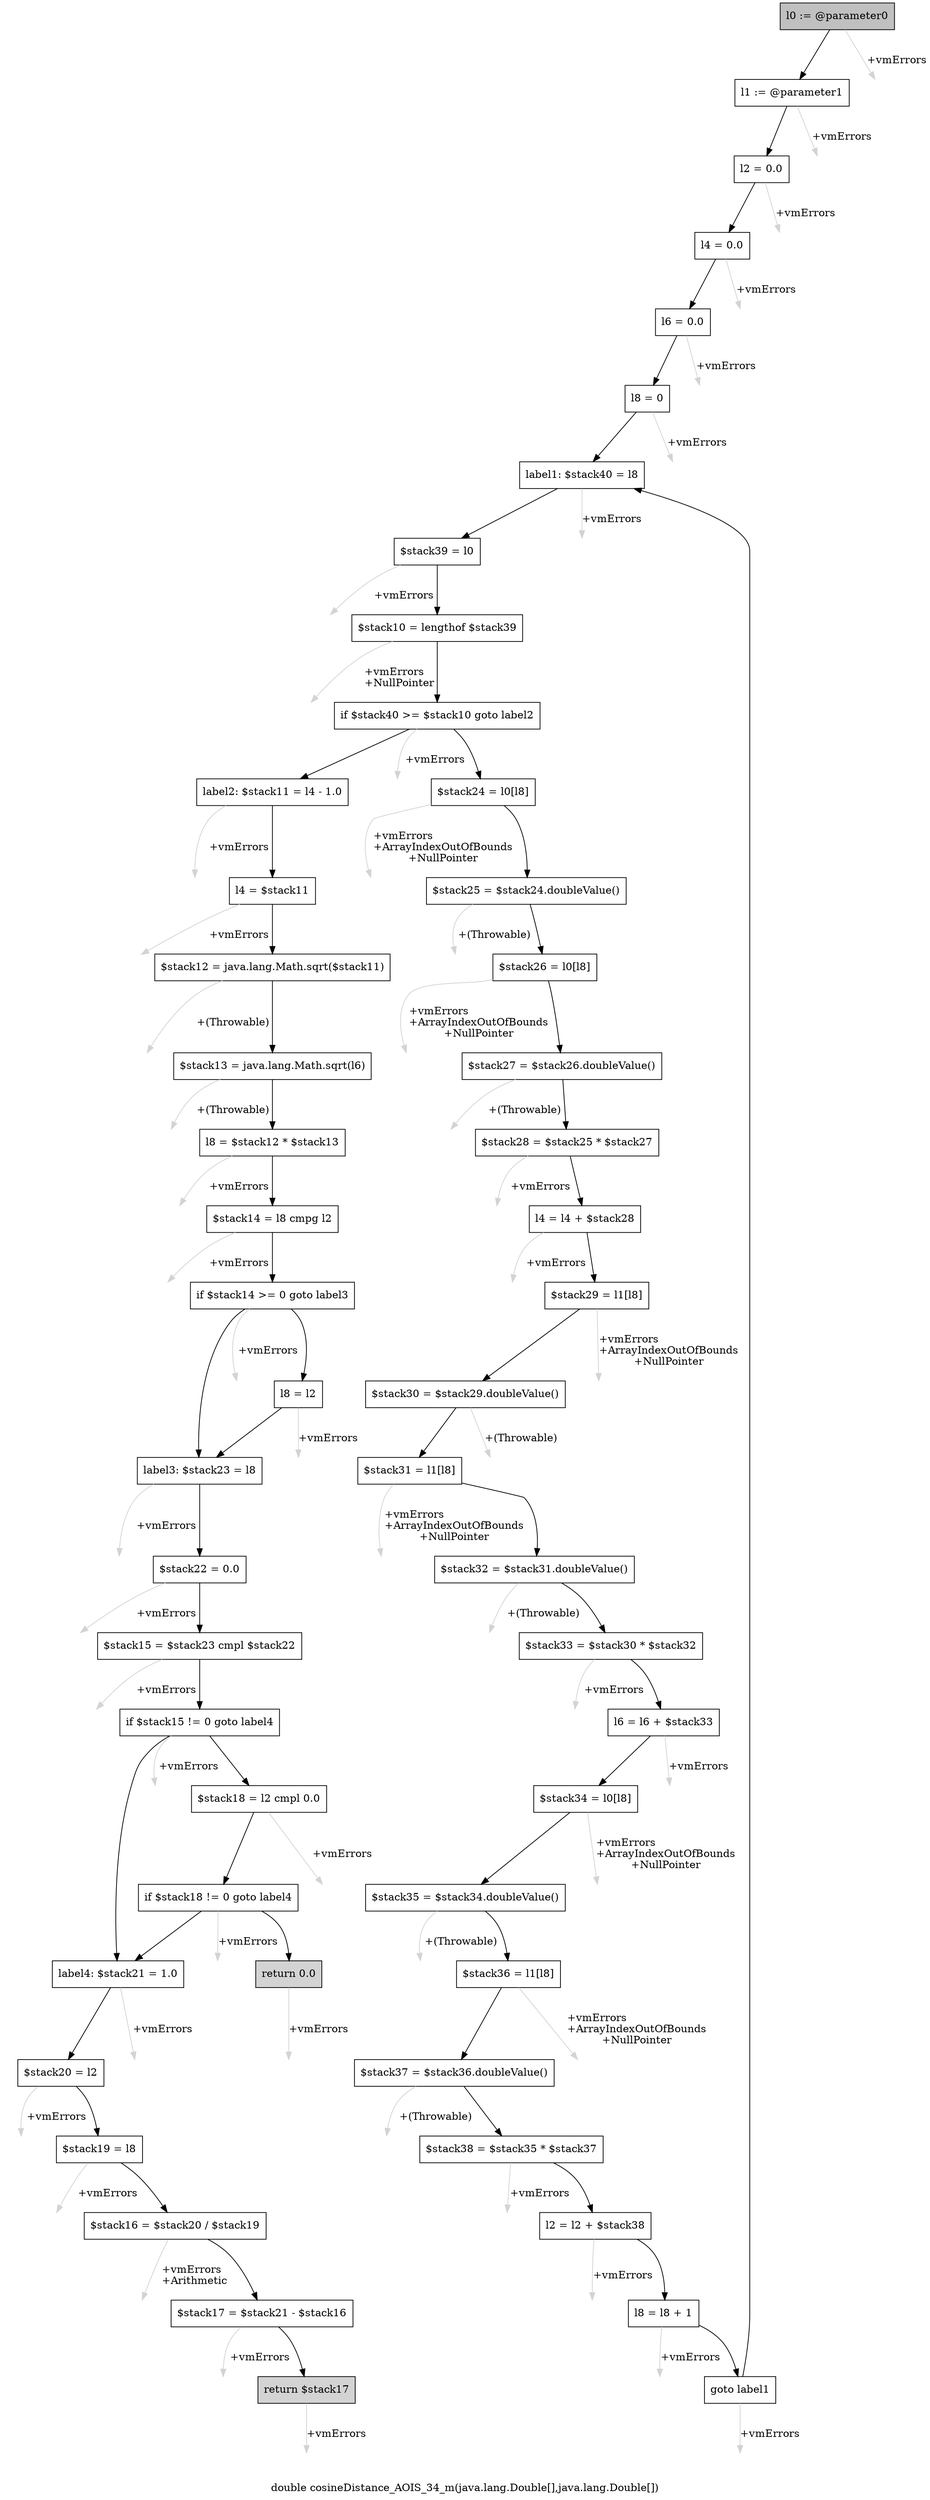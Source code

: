 digraph "double cosineDistance_AOIS_34_m(java.lang.Double[],java.lang.Double[])" {
    label="double cosineDistance_AOIS_34_m(java.lang.Double[],java.lang.Double[])";
    node [shape=box];
    "0" [style=filled,fillcolor=gray,label="l0 := @parameter0",];
    "1" [label="l1 := @parameter1",];
    "0"->"1" [color=black,];
    "51" [style=invis,label="Esc",];
    "0"->"51" [color=lightgray,label="\l+vmErrors",];
    "2" [label="l2 = 0.0",];
    "1"->"2" [color=black,];
    "52" [style=invis,label="Esc",];
    "1"->"52" [color=lightgray,label="\l+vmErrors",];
    "3" [label="l4 = 0.0",];
    "2"->"3" [color=black,];
    "53" [style=invis,label="Esc",];
    "2"->"53" [color=lightgray,label="\l+vmErrors",];
    "4" [label="l6 = 0.0",];
    "3"->"4" [color=black,];
    "54" [style=invis,label="Esc",];
    "3"->"54" [color=lightgray,label="\l+vmErrors",];
    "5" [label="l8 = 0",];
    "4"->"5" [color=black,];
    "55" [style=invis,label="Esc",];
    "4"->"55" [color=lightgray,label="\l+vmErrors",];
    "6" [label="label1: $stack40 = l8",];
    "5"->"6" [color=black,];
    "56" [style=invis,label="Esc",];
    "5"->"56" [color=lightgray,label="\l+vmErrors",];
    "7" [label="$stack39 = l0",];
    "6"->"7" [color=black,];
    "57" [style=invis,label="Esc",];
    "6"->"57" [color=lightgray,label="\l+vmErrors",];
    "8" [label="$stack10 = lengthof $stack39",];
    "7"->"8" [color=black,];
    "58" [style=invis,label="Esc",];
    "7"->"58" [color=lightgray,label="\l+vmErrors",];
    "9" [label="if $stack40 >= $stack10 goto label2",];
    "8"->"9" [color=black,];
    "59" [style=invis,label="Esc",];
    "8"->"59" [color=lightgray,label="\l+vmErrors\l+NullPointer",];
    "10" [label="$stack24 = l0[l8]",];
    "9"->"10" [color=black,];
    "30" [label="label2: $stack11 = l4 - 1.0",];
    "9"->"30" [color=black,];
    "60" [style=invis,label="Esc",];
    "9"->"60" [color=lightgray,label="\l+vmErrors",];
    "11" [label="$stack25 = $stack24.doubleValue()",];
    "10"->"11" [color=black,];
    "61" [style=invis,label="Esc",];
    "10"->"61" [color=lightgray,label="\l+vmErrors\l+ArrayIndexOutOfBounds\l+NullPointer",];
    "12" [label="$stack26 = l0[l8]",];
    "11"->"12" [color=black,];
    "62" [style=invis,label="Esc",];
    "11"->"62" [color=lightgray,label="\l+(Throwable)",];
    "13" [label="$stack27 = $stack26.doubleValue()",];
    "12"->"13" [color=black,];
    "63" [style=invis,label="Esc",];
    "12"->"63" [color=lightgray,label="\l+vmErrors\l+ArrayIndexOutOfBounds\l+NullPointer",];
    "14" [label="$stack28 = $stack25 * $stack27",];
    "13"->"14" [color=black,];
    "64" [style=invis,label="Esc",];
    "13"->"64" [color=lightgray,label="\l+(Throwable)",];
    "15" [label="l4 = l4 + $stack28",];
    "14"->"15" [color=black,];
    "65" [style=invis,label="Esc",];
    "14"->"65" [color=lightgray,label="\l+vmErrors",];
    "16" [label="$stack29 = l1[l8]",];
    "15"->"16" [color=black,];
    "66" [style=invis,label="Esc",];
    "15"->"66" [color=lightgray,label="\l+vmErrors",];
    "17" [label="$stack30 = $stack29.doubleValue()",];
    "16"->"17" [color=black,];
    "67" [style=invis,label="Esc",];
    "16"->"67" [color=lightgray,label="\l+vmErrors\l+ArrayIndexOutOfBounds\l+NullPointer",];
    "18" [label="$stack31 = l1[l8]",];
    "17"->"18" [color=black,];
    "68" [style=invis,label="Esc",];
    "17"->"68" [color=lightgray,label="\l+(Throwable)",];
    "19" [label="$stack32 = $stack31.doubleValue()",];
    "18"->"19" [color=black,];
    "69" [style=invis,label="Esc",];
    "18"->"69" [color=lightgray,label="\l+vmErrors\l+ArrayIndexOutOfBounds\l+NullPointer",];
    "20" [label="$stack33 = $stack30 * $stack32",];
    "19"->"20" [color=black,];
    "70" [style=invis,label="Esc",];
    "19"->"70" [color=lightgray,label="\l+(Throwable)",];
    "21" [label="l6 = l6 + $stack33",];
    "20"->"21" [color=black,];
    "71" [style=invis,label="Esc",];
    "20"->"71" [color=lightgray,label="\l+vmErrors",];
    "22" [label="$stack34 = l0[l8]",];
    "21"->"22" [color=black,];
    "72" [style=invis,label="Esc",];
    "21"->"72" [color=lightgray,label="\l+vmErrors",];
    "23" [label="$stack35 = $stack34.doubleValue()",];
    "22"->"23" [color=black,];
    "73" [style=invis,label="Esc",];
    "22"->"73" [color=lightgray,label="\l+vmErrors\l+ArrayIndexOutOfBounds\l+NullPointer",];
    "24" [label="$stack36 = l1[l8]",];
    "23"->"24" [color=black,];
    "74" [style=invis,label="Esc",];
    "23"->"74" [color=lightgray,label="\l+(Throwable)",];
    "25" [label="$stack37 = $stack36.doubleValue()",];
    "24"->"25" [color=black,];
    "75" [style=invis,label="Esc",];
    "24"->"75" [color=lightgray,label="\l+vmErrors\l+ArrayIndexOutOfBounds\l+NullPointer",];
    "26" [label="$stack38 = $stack35 * $stack37",];
    "25"->"26" [color=black,];
    "76" [style=invis,label="Esc",];
    "25"->"76" [color=lightgray,label="\l+(Throwable)",];
    "27" [label="l2 = l2 + $stack38",];
    "26"->"27" [color=black,];
    "77" [style=invis,label="Esc",];
    "26"->"77" [color=lightgray,label="\l+vmErrors",];
    "28" [label="l8 = l8 + 1",];
    "27"->"28" [color=black,];
    "78" [style=invis,label="Esc",];
    "27"->"78" [color=lightgray,label="\l+vmErrors",];
    "29" [label="goto label1",];
    "28"->"29" [color=black,];
    "79" [style=invis,label="Esc",];
    "28"->"79" [color=lightgray,label="\l+vmErrors",];
    "29"->"6" [color=black,];
    "80" [style=invis,label="Esc",];
    "29"->"80" [color=lightgray,label="\l+vmErrors",];
    "31" [label="l4 = $stack11",];
    "30"->"31" [color=black,];
    "81" [style=invis,label="Esc",];
    "30"->"81" [color=lightgray,label="\l+vmErrors",];
    "32" [label="$stack12 = java.lang.Math.sqrt($stack11)",];
    "31"->"32" [color=black,];
    "82" [style=invis,label="Esc",];
    "31"->"82" [color=lightgray,label="\l+vmErrors",];
    "33" [label="$stack13 = java.lang.Math.sqrt(l6)",];
    "32"->"33" [color=black,];
    "83" [style=invis,label="Esc",];
    "32"->"83" [color=lightgray,label="\l+(Throwable)",];
    "34" [label="l8 = $stack12 * $stack13",];
    "33"->"34" [color=black,];
    "84" [style=invis,label="Esc",];
    "33"->"84" [color=lightgray,label="\l+(Throwable)",];
    "35" [label="$stack14 = l8 cmpg l2",];
    "34"->"35" [color=black,];
    "85" [style=invis,label="Esc",];
    "34"->"85" [color=lightgray,label="\l+vmErrors",];
    "36" [label="if $stack14 >= 0 goto label3",];
    "35"->"36" [color=black,];
    "86" [style=invis,label="Esc",];
    "35"->"86" [color=lightgray,label="\l+vmErrors",];
    "37" [label="l8 = l2",];
    "36"->"37" [color=black,];
    "38" [label="label3: $stack23 = l8",];
    "36"->"38" [color=black,];
    "87" [style=invis,label="Esc",];
    "36"->"87" [color=lightgray,label="\l+vmErrors",];
    "37"->"38" [color=black,];
    "88" [style=invis,label="Esc",];
    "37"->"88" [color=lightgray,label="\l+vmErrors",];
    "39" [label="$stack22 = 0.0",];
    "38"->"39" [color=black,];
    "89" [style=invis,label="Esc",];
    "38"->"89" [color=lightgray,label="\l+vmErrors",];
    "40" [label="$stack15 = $stack23 cmpl $stack22",];
    "39"->"40" [color=black,];
    "90" [style=invis,label="Esc",];
    "39"->"90" [color=lightgray,label="\l+vmErrors",];
    "41" [label="if $stack15 != 0 goto label4",];
    "40"->"41" [color=black,];
    "91" [style=invis,label="Esc",];
    "40"->"91" [color=lightgray,label="\l+vmErrors",];
    "42" [label="$stack18 = l2 cmpl 0.0",];
    "41"->"42" [color=black,];
    "45" [label="label4: $stack21 = 1.0",];
    "41"->"45" [color=black,];
    "92" [style=invis,label="Esc",];
    "41"->"92" [color=lightgray,label="\l+vmErrors",];
    "43" [label="if $stack18 != 0 goto label4",];
    "42"->"43" [color=black,];
    "93" [style=invis,label="Esc",];
    "42"->"93" [color=lightgray,label="\l+vmErrors",];
    "44" [style=filled,fillcolor=lightgray,label="return 0.0",];
    "43"->"44" [color=black,];
    "43"->"45" [color=black,];
    "94" [style=invis,label="Esc",];
    "43"->"94" [color=lightgray,label="\l+vmErrors",];
    "95" [style=invis,label="Esc",];
    "44"->"95" [color=lightgray,label="\l+vmErrors",];
    "46" [label="$stack20 = l2",];
    "45"->"46" [color=black,];
    "96" [style=invis,label="Esc",];
    "45"->"96" [color=lightgray,label="\l+vmErrors",];
    "47" [label="$stack19 = l8",];
    "46"->"47" [color=black,];
    "97" [style=invis,label="Esc",];
    "46"->"97" [color=lightgray,label="\l+vmErrors",];
    "48" [label="$stack16 = $stack20 / $stack19",];
    "47"->"48" [color=black,];
    "98" [style=invis,label="Esc",];
    "47"->"98" [color=lightgray,label="\l+vmErrors",];
    "49" [label="$stack17 = $stack21 - $stack16",];
    "48"->"49" [color=black,];
    "99" [style=invis,label="Esc",];
    "48"->"99" [color=lightgray,label="\l+vmErrors\l+Arithmetic",];
    "50" [style=filled,fillcolor=lightgray,label="return $stack17",];
    "49"->"50" [color=black,];
    "100" [style=invis,label="Esc",];
    "49"->"100" [color=lightgray,label="\l+vmErrors",];
    "101" [style=invis,label="Esc",];
    "50"->"101" [color=lightgray,label="\l+vmErrors",];
}
